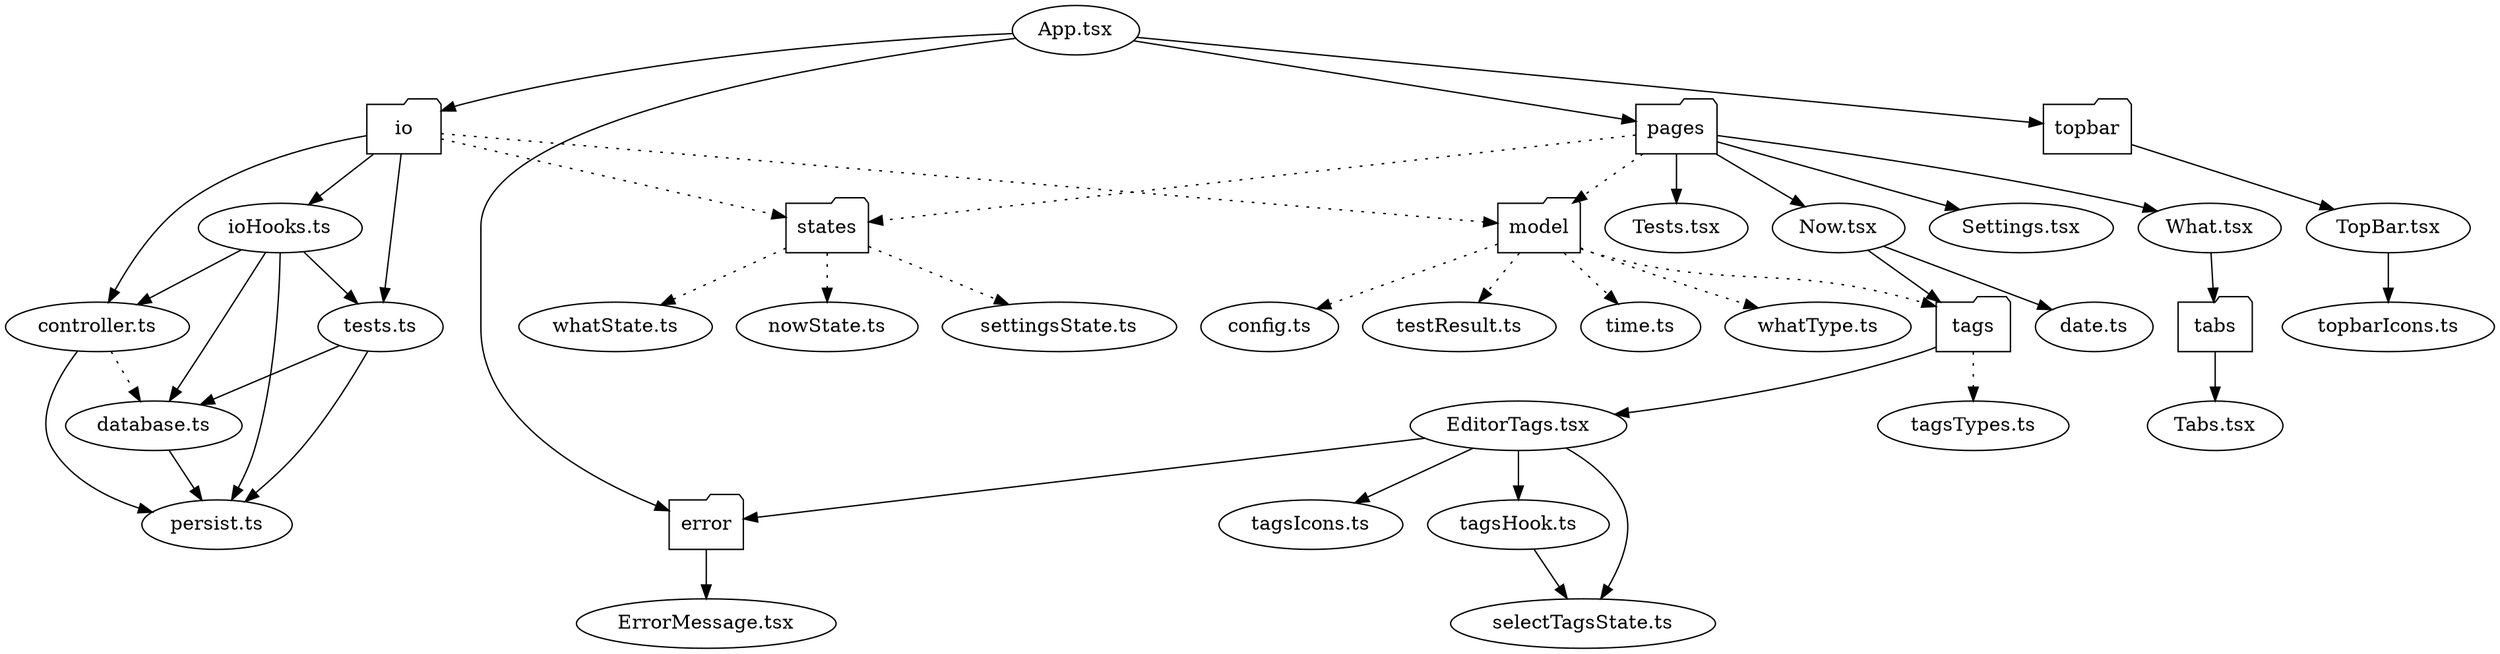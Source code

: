 digraph SRC {
  "App.tsx" -> {"error" "io" "pages" "topbar"};

  "error" [shape=folder];
  "io" [shape=folder];
  "model" [shape=folder];
  "pages" [shape=folder];
  "states" [shape=folder];
  "tabs" [shape=folder];
  "tags" [shape=folder];
  "topbar" [shape=folder];
  
  "error" -> {"ErrorMessage.tsx"};
  "ErrorMessage.tsx" -> {};

  "io" -> {"controller.ts" "ioHooks.ts" "tests.ts"};
  "io" -> {"model" "states"} [style=dotted];
  "controller.ts" -> {"persist.ts"};
  "controller.ts" -> {"database.ts"} [style=dotted];
  "database.ts" -> {"persist.ts"};
  "ioHooks.ts" -> {"controller.ts" "database.ts" "persist.ts" "tests.ts"};
  "tests.ts" -> {"database.ts" "persist.ts"};
  "persist.ts" -> {}

  "model" -> {"config.ts" "testResult.ts" "time.ts", "tags", "whatType.ts"} [style=dotted];
  "config.ts" -> {};
  "testResult.ts" -> {};
  "time.ts" -> {};
  "whatType.ts" -> {};

  "pages" -> {"Now.tsx" "Settings.tsx" "What.tsx" "Tests.tsx"};
  "pages" -> {"model" "states"} [style=dotted];
  "date.ts" -> {};
  "Now.tsx" -> {"date.ts" "tags"};
  "Settings.tsx" -> {};
  "What.tsx" -> {"tabs"};
  "Tests.tsx" -> {};

  "states" -> {"nowState.ts" "settingsState.ts" "whatState.ts"} [style=dotted];
  "nowState.ts" -> {};
  "settingsState.ts" -> {};
  "whatState.ts" -> {};

  "tabs" -> {"Tabs.tsx"};
  "Tabs.tsx" -> {};

  "tags" -> {"EditorTags.tsx"};
  "tags" -> {"tagsTypes.ts"} [style=dotted];
  "EditorTags.tsx" -> {"error" "selectTagsState.ts" "tagsHook.ts" "tagsIcons.ts"};
  "tagsHook.ts" -> {"selectTagsState.ts"};
  "tagsIcons.ts" -> {};
  "tagsTypes.ts" -> {};

  "topbar" -> {"TopBar.tsx"};
  "TopBar.tsx" -> {"topbarIcons.ts"};
  "topbarIcons.ts" -> {};
}
